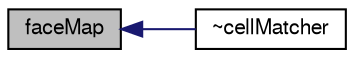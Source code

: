 digraph "faceMap"
{
  bgcolor="transparent";
  edge [fontname="FreeSans",fontsize="10",labelfontname="FreeSans",labelfontsize="10"];
  node [fontname="FreeSans",fontsize="10",shape=record];
  rankdir="LR";
  Node1040 [label="faceMap",height=0.2,width=0.4,color="black", fillcolor="grey75", style="filled", fontcolor="black"];
  Node1040 -> Node1041 [dir="back",color="midnightblue",fontsize="10",style="solid",fontname="FreeSans"];
  Node1041 [label="~cellMatcher",height=0.2,width=0.4,color="black",URL="$a27166.html#a8044cd6c0bf054837c0d93645974858b",tooltip="Destructor. "];
}
